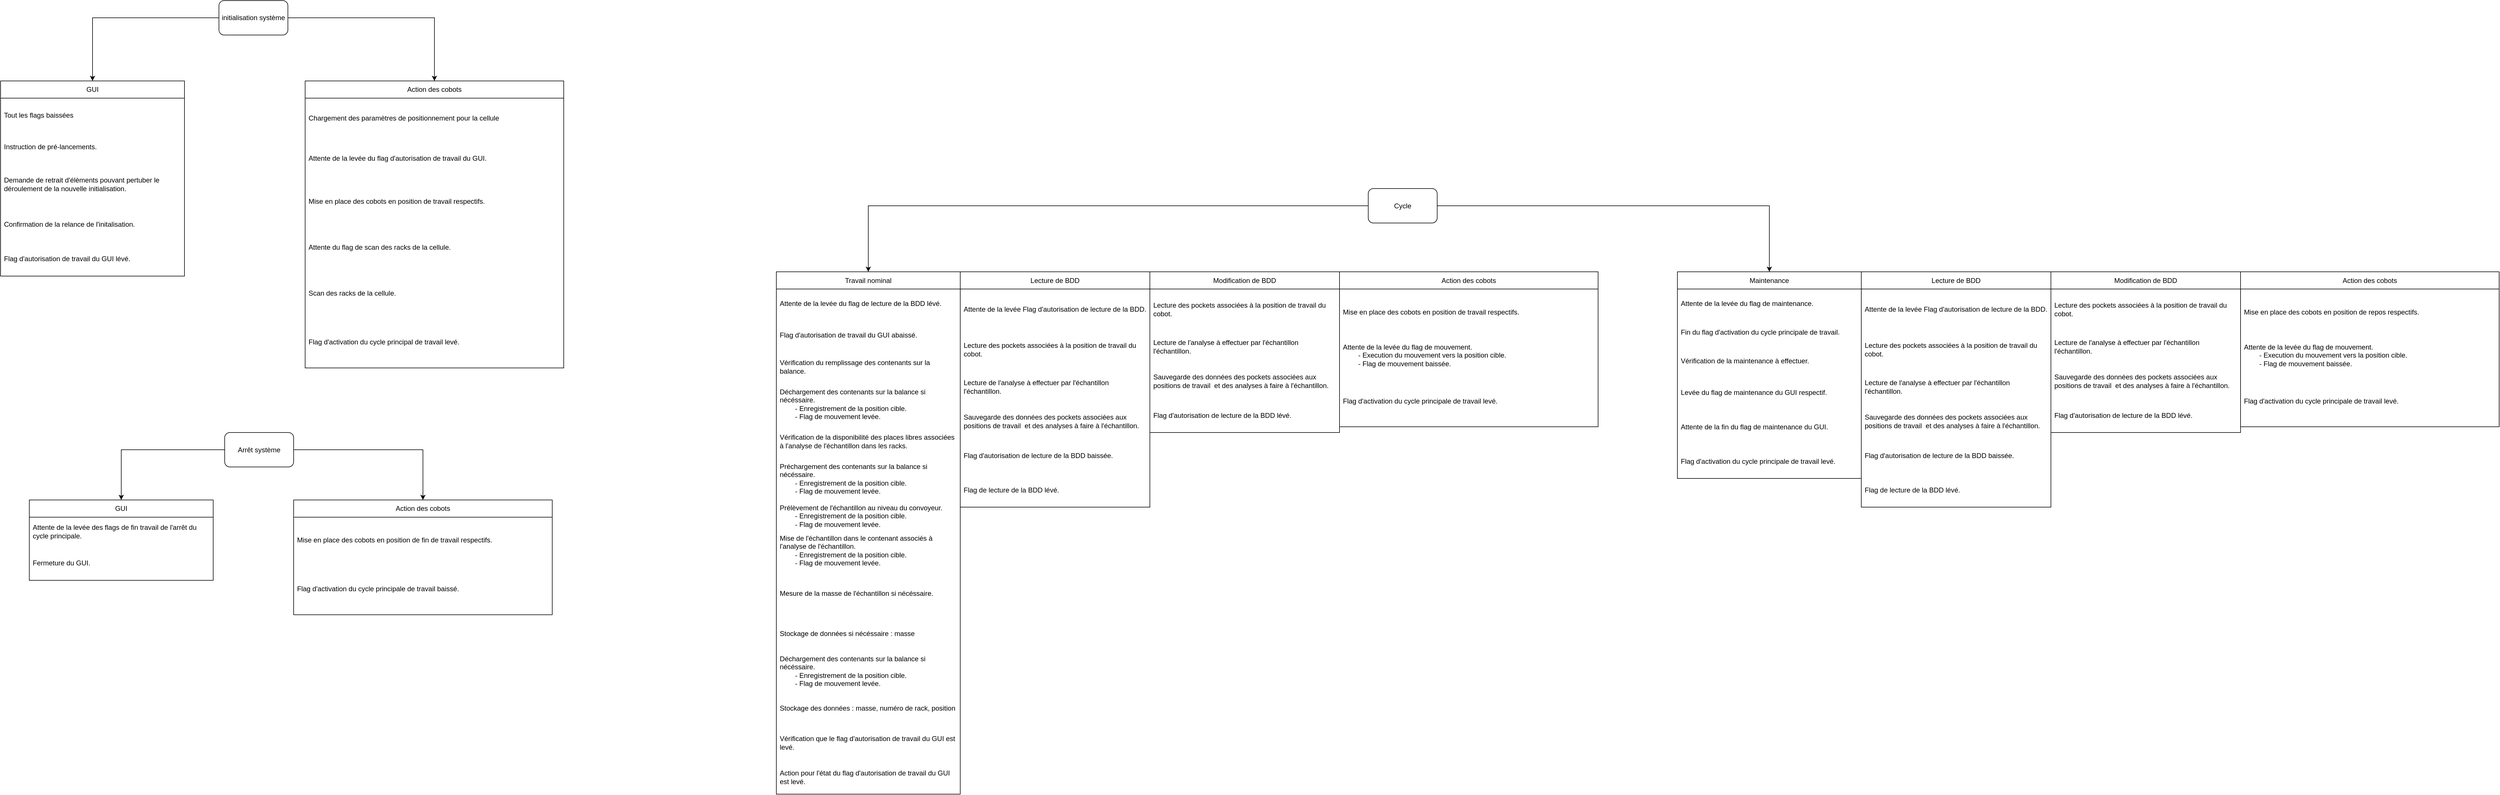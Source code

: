 <mxfile version="28.1.0">
  <diagram name="Page-1" id="pIDFg-wCas1avEJF31Ta">
    <mxGraphModel dx="807" dy="681" grid="1" gridSize="10" guides="1" tooltips="1" connect="1" arrows="1" fold="1" page="1" pageScale="1" pageWidth="827" pageHeight="1169" math="0" shadow="0">
      <root>
        <mxCell id="0" />
        <mxCell id="1" parent="0" />
        <mxCell id="YGhvROXw0RdNcZlkZx5N-15" value="&lt;span style=&quot;text-align: left;&quot;&gt;GUI&lt;/span&gt;" style="swimlane;fontStyle=0;childLayout=stackLayout;horizontal=1;startSize=30;horizontalStack=0;resizeParent=1;resizeParentMax=0;resizeLast=0;collapsible=1;marginBottom=0;whiteSpace=wrap;html=1;" parent="1" vertex="1">
          <mxGeometry x="390" y="160" width="320" height="340" as="geometry" />
        </mxCell>
        <mxCell id="YGhvROXw0RdNcZlkZx5N-26" value="Tout les flags baissées" style="text;strokeColor=none;fillColor=none;align=left;verticalAlign=middle;spacingLeft=4;spacingRight=4;overflow=hidden;points=[[0,0.5],[1,0.5]];portConstraint=eastwest;rotatable=0;whiteSpace=wrap;html=1;" parent="YGhvROXw0RdNcZlkZx5N-15" vertex="1">
          <mxGeometry y="30" width="320" height="60" as="geometry" />
        </mxCell>
        <mxCell id="YGhvROXw0RdNcZlkZx5N-60" value="Instruction de pré-lancements." style="text;strokeColor=none;fillColor=none;align=left;verticalAlign=middle;spacingLeft=4;spacingRight=4;overflow=hidden;points=[[0,0.5],[1,0.5]];portConstraint=eastwest;rotatable=0;whiteSpace=wrap;html=1;" parent="YGhvROXw0RdNcZlkZx5N-15" vertex="1">
          <mxGeometry y="90" width="320" height="50" as="geometry" />
        </mxCell>
        <mxCell id="YGhvROXw0RdNcZlkZx5N-17" value="Demande de retrait d&#39;élèments pouvant pertuber le déroulement de la nouvelle initialisation." style="text;strokeColor=none;fillColor=none;align=left;verticalAlign=middle;spacingLeft=4;spacingRight=4;overflow=hidden;points=[[0,0.5],[1,0.5]];portConstraint=eastwest;rotatable=0;whiteSpace=wrap;html=1;" parent="YGhvROXw0RdNcZlkZx5N-15" vertex="1">
          <mxGeometry y="140" width="320" height="80" as="geometry" />
        </mxCell>
        <mxCell id="YGhvROXw0RdNcZlkZx5N-18" value="Confirmation de la relance de l&#39;initalisation." style="text;strokeColor=none;fillColor=none;align=left;verticalAlign=middle;spacingLeft=4;spacingRight=4;overflow=hidden;points=[[0,0.5],[1,0.5]];portConstraint=eastwest;rotatable=0;whiteSpace=wrap;html=1;" parent="YGhvROXw0RdNcZlkZx5N-15" vertex="1">
          <mxGeometry y="220" width="320" height="60" as="geometry" />
        </mxCell>
        <mxCell id="YGhvROXw0RdNcZlkZx5N-37" value="Flag d&#39;autorisation de travail du GUI lévé." style="text;strokeColor=none;fillColor=none;align=left;verticalAlign=middle;spacingLeft=4;spacingRight=4;overflow=hidden;points=[[0,0.5],[1,0.5]];portConstraint=eastwest;rotatable=0;whiteSpace=wrap;html=1;" parent="YGhvROXw0RdNcZlkZx5N-15" vertex="1">
          <mxGeometry y="280" width="320" height="60" as="geometry" />
        </mxCell>
        <mxCell id="YGhvROXw0RdNcZlkZx5N-39" style="edgeStyle=orthogonalEdgeStyle;rounded=0;orthogonalLoop=1;jettySize=auto;html=1;exitX=0;exitY=0.5;exitDx=0;exitDy=0;entryX=0.5;entryY=0;entryDx=0;entryDy=0;" parent="1" source="YGhvROXw0RdNcZlkZx5N-19" target="YGhvROXw0RdNcZlkZx5N-15" edge="1">
          <mxGeometry relative="1" as="geometry" />
        </mxCell>
        <mxCell id="YGhvROXw0RdNcZlkZx5N-41" style="edgeStyle=orthogonalEdgeStyle;rounded=0;orthogonalLoop=1;jettySize=auto;html=1;exitX=1;exitY=0.5;exitDx=0;exitDy=0;entryX=0.5;entryY=0;entryDx=0;entryDy=0;" parent="1" source="YGhvROXw0RdNcZlkZx5N-19" target="YGhvROXw0RdNcZlkZx5N-25" edge="1">
          <mxGeometry relative="1" as="geometry" />
        </mxCell>
        <mxCell id="YGhvROXw0RdNcZlkZx5N-19" value="initialisation système" style="rounded=1;whiteSpace=wrap;html=1;" parent="1" vertex="1">
          <mxGeometry x="770" y="20" width="120" height="60" as="geometry" />
        </mxCell>
        <mxCell id="YGhvROXw0RdNcZlkZx5N-25" value="&lt;span style=&quot;text-align: left;&quot;&gt;Action des cobots&lt;/span&gt;" style="swimlane;fontStyle=0;childLayout=stackLayout;horizontal=1;startSize=30;horizontalStack=0;resizeParent=1;resizeParentMax=0;resizeLast=0;collapsible=1;marginBottom=0;whiteSpace=wrap;html=1;" parent="1" vertex="1">
          <mxGeometry x="920" y="160" width="450" height="500" as="geometry" />
        </mxCell>
        <mxCell id="mhjQ_BozJ-kOMmR-VXv5-6" value="Chargement des paramètres de positionnement pour la cellule" style="text;strokeColor=none;fillColor=none;align=left;verticalAlign=middle;spacingLeft=4;spacingRight=4;overflow=hidden;points=[[0,0.5],[1,0.5]];portConstraint=eastwest;rotatable=0;whiteSpace=wrap;html=1;" vertex="1" parent="YGhvROXw0RdNcZlkZx5N-25">
          <mxGeometry y="30" width="450" height="70" as="geometry" />
        </mxCell>
        <mxCell id="YGhvROXw0RdNcZlkZx5N-27" value="Attente de la levée du flag d&#39;autorisation de travail du GUI." style="text;strokeColor=none;fillColor=none;align=left;verticalAlign=middle;spacingLeft=4;spacingRight=4;overflow=hidden;points=[[0,0.5],[1,0.5]];portConstraint=eastwest;rotatable=0;whiteSpace=wrap;html=1;" parent="YGhvROXw0RdNcZlkZx5N-25" vertex="1">
          <mxGeometry y="100" width="450" height="70" as="geometry" />
        </mxCell>
        <mxCell id="mhjQ_BozJ-kOMmR-VXv5-4" value="Mise en place des cobots en position de travail respectifs." style="text;strokeColor=none;fillColor=none;align=left;verticalAlign=middle;spacingLeft=4;spacingRight=4;overflow=hidden;points=[[0,0.5],[1,0.5]];portConstraint=eastwest;rotatable=0;whiteSpace=wrap;html=1;" vertex="1" parent="YGhvROXw0RdNcZlkZx5N-25">
          <mxGeometry y="170" width="450" height="80" as="geometry" />
        </mxCell>
        <mxCell id="mhjQ_BozJ-kOMmR-VXv5-12" value="Attente du flag de scan des racks de la cellule." style="text;strokeColor=none;fillColor=none;align=left;verticalAlign=middle;spacingLeft=4;spacingRight=4;overflow=hidden;points=[[0,0.5],[1,0.5]];portConstraint=eastwest;rotatable=0;whiteSpace=wrap;html=1;" vertex="1" parent="YGhvROXw0RdNcZlkZx5N-25">
          <mxGeometry y="250" width="450" height="80" as="geometry" />
        </mxCell>
        <mxCell id="mhjQ_BozJ-kOMmR-VXv5-13" value="Scan des racks de la cellule." style="text;strokeColor=none;fillColor=none;align=left;verticalAlign=middle;spacingLeft=4;spacingRight=4;overflow=hidden;points=[[0,0.5],[1,0.5]];portConstraint=eastwest;rotatable=0;whiteSpace=wrap;html=1;" vertex="1" parent="YGhvROXw0RdNcZlkZx5N-25">
          <mxGeometry y="330" width="450" height="80" as="geometry" />
        </mxCell>
        <mxCell id="YGhvROXw0RdNcZlkZx5N-28" value="Flag d&#39;activation du cycle principal de travail levé." style="text;strokeColor=none;fillColor=none;align=left;verticalAlign=middle;spacingLeft=4;spacingRight=4;overflow=hidden;points=[[0,0.5],[1,0.5]];portConstraint=eastwest;rotatable=0;whiteSpace=wrap;html=1;" parent="YGhvROXw0RdNcZlkZx5N-25" vertex="1">
          <mxGeometry y="410" width="450" height="90" as="geometry" />
        </mxCell>
        <mxCell id="YGhvROXw0RdNcZlkZx5N-42" value="&lt;span style=&quot;text-align: left;&quot;&gt;GUI&lt;/span&gt;" style="swimlane;fontStyle=0;childLayout=stackLayout;horizontal=1;startSize=30;horizontalStack=0;resizeParent=1;resizeParentMax=0;resizeLast=0;collapsible=1;marginBottom=0;whiteSpace=wrap;html=1;" parent="1" vertex="1">
          <mxGeometry x="440" y="890" width="320" height="140" as="geometry" />
        </mxCell>
        <mxCell id="YGhvROXw0RdNcZlkZx5N-43" value="Attente de la levée des flags de fin travail de l&#39;arrêt&amp;nbsp;&lt;span style=&quot;background-color: transparent; color: light-dark(rgb(0, 0, 0), rgb(255, 255, 255));&quot;&gt;du cycle principale.&lt;/span&gt;" style="text;strokeColor=none;fillColor=none;align=left;verticalAlign=middle;spacingLeft=4;spacingRight=4;overflow=hidden;points=[[0,0.5],[1,0.5]];portConstraint=eastwest;rotatable=0;whiteSpace=wrap;html=1;" parent="YGhvROXw0RdNcZlkZx5N-42" vertex="1">
          <mxGeometry y="30" width="320" height="50" as="geometry" />
        </mxCell>
        <mxCell id="YGhvROXw0RdNcZlkZx5N-46" value="Fermeture du GUI." style="text;strokeColor=none;fillColor=none;align=left;verticalAlign=middle;spacingLeft=4;spacingRight=4;overflow=hidden;points=[[0,0.5],[1,0.5]];portConstraint=eastwest;rotatable=0;whiteSpace=wrap;html=1;" parent="YGhvROXw0RdNcZlkZx5N-42" vertex="1">
          <mxGeometry y="80" width="320" height="60" as="geometry" />
        </mxCell>
        <mxCell id="YGhvROXw0RdNcZlkZx5N-47" style="edgeStyle=orthogonalEdgeStyle;rounded=0;orthogonalLoop=1;jettySize=auto;html=1;exitX=0;exitY=0.5;exitDx=0;exitDy=0;entryX=0.5;entryY=0;entryDx=0;entryDy=0;" parent="1" source="YGhvROXw0RdNcZlkZx5N-50" target="YGhvROXw0RdNcZlkZx5N-42" edge="1">
          <mxGeometry relative="1" as="geometry" />
        </mxCell>
        <mxCell id="YGhvROXw0RdNcZlkZx5N-49" style="edgeStyle=orthogonalEdgeStyle;rounded=0;orthogonalLoop=1;jettySize=auto;html=1;exitX=1;exitY=0.5;exitDx=0;exitDy=0;entryX=0.5;entryY=0;entryDx=0;entryDy=0;" parent="1" source="YGhvROXw0RdNcZlkZx5N-50" target="YGhvROXw0RdNcZlkZx5N-56" edge="1">
          <mxGeometry relative="1" as="geometry" />
        </mxCell>
        <mxCell id="YGhvROXw0RdNcZlkZx5N-50" value="Arrêt système" style="rounded=1;whiteSpace=wrap;html=1;" parent="1" vertex="1">
          <mxGeometry x="780" y="772.5" width="120" height="60" as="geometry" />
        </mxCell>
        <mxCell id="YGhvROXw0RdNcZlkZx5N-56" value="&lt;span style=&quot;text-align: left;&quot;&gt;Action des cobots&lt;/span&gt;" style="swimlane;fontStyle=0;childLayout=stackLayout;horizontal=1;startSize=30;horizontalStack=0;resizeParent=1;resizeParentMax=0;resizeLast=0;collapsible=1;marginBottom=0;whiteSpace=wrap;html=1;" parent="1" vertex="1">
          <mxGeometry x="900" y="890" width="450" height="200" as="geometry" />
        </mxCell>
        <mxCell id="YGhvROXw0RdNcZlkZx5N-57" value="Mise en place des cobots en position de fin de travail respectifs." style="text;strokeColor=none;fillColor=none;align=left;verticalAlign=middle;spacingLeft=4;spacingRight=4;overflow=hidden;points=[[0,0.5],[1,0.5]];portConstraint=eastwest;rotatable=0;whiteSpace=wrap;html=1;" parent="YGhvROXw0RdNcZlkZx5N-56" vertex="1">
          <mxGeometry y="30" width="450" height="80" as="geometry" />
        </mxCell>
        <mxCell id="YGhvROXw0RdNcZlkZx5N-59" value="Flag d&#39;activation du cycle principale de travail baissé." style="text;strokeColor=none;fillColor=none;align=left;verticalAlign=middle;spacingLeft=4;spacingRight=4;overflow=hidden;points=[[0,0.5],[1,0.5]];portConstraint=eastwest;rotatable=0;whiteSpace=wrap;html=1;" parent="YGhvROXw0RdNcZlkZx5N-56" vertex="1">
          <mxGeometry y="110" width="450" height="90" as="geometry" />
        </mxCell>
        <mxCell id="YGhvROXw0RdNcZlkZx5N-61" value="&lt;span style=&quot;text-align: left;&quot;&gt;Travail nominal&lt;/span&gt;" style="swimlane;fontStyle=0;childLayout=stackLayout;horizontal=1;startSize=30;horizontalStack=0;resizeParent=1;resizeParentMax=0;resizeLast=0;collapsible=1;marginBottom=0;whiteSpace=wrap;html=1;" parent="1" vertex="1">
          <mxGeometry x="1740" y="492.5" width="320" height="910" as="geometry" />
        </mxCell>
        <mxCell id="YGhvROXw0RdNcZlkZx5N-62" value="Attente de la levée du flag de lecture de la BDD lévé." style="text;strokeColor=none;fillColor=none;align=left;verticalAlign=middle;spacingLeft=4;spacingRight=4;overflow=hidden;points=[[0,0.5],[1,0.5]];portConstraint=eastwest;rotatable=0;whiteSpace=wrap;html=1;" parent="YGhvROXw0RdNcZlkZx5N-61" vertex="1">
          <mxGeometry y="30" width="320" height="50" as="geometry" />
        </mxCell>
        <mxCell id="YGhvROXw0RdNcZlkZx5N-66" value="Flag d&#39;autorisation de travail du GUI abaissé." style="text;strokeColor=none;fillColor=none;align=left;verticalAlign=middle;spacingLeft=4;spacingRight=4;overflow=hidden;points=[[0,0.5],[1,0.5]];portConstraint=eastwest;rotatable=0;whiteSpace=wrap;html=1;" parent="YGhvROXw0RdNcZlkZx5N-61" vertex="1">
          <mxGeometry y="80" width="320" height="60" as="geometry" />
        </mxCell>
        <mxCell id="YGhvROXw0RdNcZlkZx5N-106" value="Vérification du remplissage des contenants sur la balance." style="text;strokeColor=none;fillColor=none;align=left;verticalAlign=middle;spacingLeft=4;spacingRight=4;overflow=hidden;points=[[0,0.5],[1,0.5]];portConstraint=eastwest;rotatable=0;whiteSpace=wrap;html=1;" parent="YGhvROXw0RdNcZlkZx5N-61" vertex="1">
          <mxGeometry y="140" width="320" height="50" as="geometry" />
        </mxCell>
        <mxCell id="YGhvROXw0RdNcZlkZx5N-105" value="Déchargement des contenants sur la balance si nécéssaire.&lt;div&gt;&lt;span style=&quot;white-space: pre;&quot;&gt;&#x9;&lt;/span&gt;- Enregistrement de la position cible.&lt;br&gt;&lt;/div&gt;&lt;div&gt;&lt;span style=&quot;white-space: pre;&quot;&gt;&#x9;&lt;/span&gt;- Flag de mouvement levée.&lt;br&gt;&lt;/div&gt;" style="text;strokeColor=none;fillColor=none;align=left;verticalAlign=middle;spacingLeft=4;spacingRight=4;overflow=hidden;points=[[0,0.5],[1,0.5]];portConstraint=eastwest;rotatable=0;whiteSpace=wrap;html=1;" parent="YGhvROXw0RdNcZlkZx5N-61" vertex="1">
          <mxGeometry y="190" width="320" height="80" as="geometry" />
        </mxCell>
        <mxCell id="YGhvROXw0RdNcZlkZx5N-104" value="Vérification de la disponibilité des places libres associées à l&#39;analyse de l&#39;échantillon dans les racks." style="text;strokeColor=none;fillColor=none;align=left;verticalAlign=middle;spacingLeft=4;spacingRight=4;overflow=hidden;points=[[0,0.5],[1,0.5]];portConstraint=eastwest;rotatable=0;whiteSpace=wrap;html=1;" parent="YGhvROXw0RdNcZlkZx5N-61" vertex="1">
          <mxGeometry y="270" width="320" height="50" as="geometry" />
        </mxCell>
        <mxCell id="YGhvROXw0RdNcZlkZx5N-63" value="Préchargement des contenants sur la balance si nécéssaire.&lt;div&gt;&lt;div&gt;&lt;span style=&quot;white-space: pre;&quot;&gt;&#x9;&lt;/span&gt;- Enregistrement de la position cible.&lt;br&gt;&lt;/div&gt;&lt;div&gt;&lt;span style=&quot;white-space: pre;&quot;&gt;&#x9;&lt;/span&gt;- Flag de mouvement levée.&lt;/div&gt;&lt;/div&gt;" style="text;strokeColor=none;fillColor=none;align=left;verticalAlign=middle;spacingLeft=4;spacingRight=4;overflow=hidden;points=[[0,0.5],[1,0.5]];portConstraint=eastwest;rotatable=0;whiteSpace=wrap;html=1;" parent="YGhvROXw0RdNcZlkZx5N-61" vertex="1">
          <mxGeometry y="320" width="320" height="80" as="geometry" />
        </mxCell>
        <mxCell id="vByivsYa5ko6VBTnIm9n-1" value="Prélèvement de l&#39;échantillon au niveau du convoyeur.&lt;div&gt;&lt;div&gt;&lt;span style=&quot;white-space: pre;&quot;&gt;&#x9;&lt;/span&gt;- Enregistrement de la position cible.&lt;br&gt;&lt;/div&gt;&lt;div&gt;&lt;span style=&quot;white-space: pre;&quot;&gt;&#x9;&lt;/span&gt;- Flag de mouvement levée.&lt;/div&gt;&lt;/div&gt;" style="text;strokeColor=none;fillColor=none;align=left;verticalAlign=middle;spacingLeft=4;spacingRight=4;overflow=hidden;points=[[0,0.5],[1,0.5]];portConstraint=eastwest;rotatable=0;whiteSpace=wrap;html=1;" parent="YGhvROXw0RdNcZlkZx5N-61" vertex="1">
          <mxGeometry y="400" width="320" height="50" as="geometry" />
        </mxCell>
        <mxCell id="vByivsYa5ko6VBTnIm9n-2" value="Mise de l&#39;échantillon dans le contenant associés à l&#39;analyse de l&#39;échantillon.&lt;div&gt;&lt;div&gt;&lt;span style=&quot;white-space: pre;&quot;&gt;&#x9;&lt;/span&gt;- Enregistrement de la position cible.&lt;br&gt;&lt;/div&gt;&lt;div&gt;&lt;span style=&quot;white-space: pre;&quot;&gt;&#x9;&lt;/span&gt;- Flag de mouvement levée.&lt;/div&gt;&lt;/div&gt;" style="text;strokeColor=none;fillColor=none;align=left;verticalAlign=middle;spacingLeft=4;spacingRight=4;overflow=hidden;points=[[0,0.5],[1,0.5]];portConstraint=eastwest;rotatable=0;whiteSpace=wrap;html=1;" parent="YGhvROXw0RdNcZlkZx5N-61" vertex="1">
          <mxGeometry y="450" width="320" height="70" as="geometry" />
        </mxCell>
        <mxCell id="YGhvROXw0RdNcZlkZx5N-64" value="Mesure de la masse de l&#39;échantillon si nécéssaire." style="text;strokeColor=none;fillColor=none;align=left;verticalAlign=middle;spacingLeft=4;spacingRight=4;overflow=hidden;points=[[0,0.5],[1,0.5]];portConstraint=eastwest;rotatable=0;whiteSpace=wrap;html=1;" parent="YGhvROXw0RdNcZlkZx5N-61" vertex="1">
          <mxGeometry y="520" width="320" height="80" as="geometry" />
        </mxCell>
        <mxCell id="vByivsYa5ko6VBTnIm9n-3" value="Stockage de données si nécéssaire : masse" style="text;strokeColor=none;fillColor=none;align=left;verticalAlign=middle;spacingLeft=4;spacingRight=4;overflow=hidden;points=[[0,0.5],[1,0.5]];portConstraint=eastwest;rotatable=0;whiteSpace=wrap;html=1;" parent="YGhvROXw0RdNcZlkZx5N-61" vertex="1">
          <mxGeometry y="600" width="320" height="60" as="geometry" />
        </mxCell>
        <mxCell id="vByivsYa5ko6VBTnIm9n-4" value="Déchargement des contenants sur la balance si nécéssaire.&lt;div&gt;&lt;div&gt;&lt;span style=&quot;white-space: pre;&quot;&gt;&#x9;&lt;/span&gt;- Enregistrement de la position cible.&lt;br&gt;&lt;/div&gt;&lt;div&gt;&lt;span style=&quot;white-space: pre;&quot;&gt;&#x9;&lt;/span&gt;- Flag de mouvement levée.&lt;/div&gt;&lt;/div&gt;" style="text;strokeColor=none;fillColor=none;align=left;verticalAlign=middle;spacingLeft=4;spacingRight=4;overflow=hidden;points=[[0,0.5],[1,0.5]];portConstraint=eastwest;rotatable=0;whiteSpace=wrap;html=1;" parent="YGhvROXw0RdNcZlkZx5N-61" vertex="1">
          <mxGeometry y="660" width="320" height="70" as="geometry" />
        </mxCell>
        <mxCell id="YGhvROXw0RdNcZlkZx5N-65" value="Stockage des données : masse, numéro de rack, position" style="text;strokeColor=none;fillColor=none;align=left;verticalAlign=middle;spacingLeft=4;spacingRight=4;overflow=hidden;points=[[0,0.5],[1,0.5]];portConstraint=eastwest;rotatable=0;whiteSpace=wrap;html=1;" parent="YGhvROXw0RdNcZlkZx5N-61" vertex="1">
          <mxGeometry y="730" width="320" height="60" as="geometry" />
        </mxCell>
        <mxCell id="mhjQ_BozJ-kOMmR-VXv5-2" value="Vérification que le flag d&#39;autorisation de travail du GUI est levé." style="text;strokeColor=none;fillColor=none;align=left;verticalAlign=middle;spacingLeft=4;spacingRight=4;overflow=hidden;points=[[0,0.5],[1,0.5]];portConstraint=eastwest;rotatable=0;whiteSpace=wrap;html=1;" vertex="1" parent="YGhvROXw0RdNcZlkZx5N-61">
          <mxGeometry y="790" width="320" height="60" as="geometry" />
        </mxCell>
        <mxCell id="mhjQ_BozJ-kOMmR-VXv5-3" value="Action pour l&#39;état du flag d&#39;autorisation de travail du GUI est levé." style="text;strokeColor=none;fillColor=none;align=left;verticalAlign=middle;spacingLeft=4;spacingRight=4;overflow=hidden;points=[[0,0.5],[1,0.5]];portConstraint=eastwest;rotatable=0;whiteSpace=wrap;html=1;" vertex="1" parent="YGhvROXw0RdNcZlkZx5N-61">
          <mxGeometry y="850" width="320" height="60" as="geometry" />
        </mxCell>
        <mxCell id="YGhvROXw0RdNcZlkZx5N-67" style="edgeStyle=orthogonalEdgeStyle;rounded=0;orthogonalLoop=1;jettySize=auto;html=1;exitX=0;exitY=0.5;exitDx=0;exitDy=0;entryX=0.5;entryY=0;entryDx=0;entryDy=0;" parent="1" source="YGhvROXw0RdNcZlkZx5N-70" target="YGhvROXw0RdNcZlkZx5N-61" edge="1">
          <mxGeometry relative="1" as="geometry" />
        </mxCell>
        <mxCell id="YGhvROXw0RdNcZlkZx5N-97" style="edgeStyle=orthogonalEdgeStyle;rounded=0;orthogonalLoop=1;jettySize=auto;html=1;exitX=1;exitY=0.5;exitDx=0;exitDy=0;entryX=0.5;entryY=0;entryDx=0;entryDy=0;" parent="1" source="YGhvROXw0RdNcZlkZx5N-70" target="YGhvROXw0RdNcZlkZx5N-88" edge="1">
          <mxGeometry relative="1" as="geometry" />
        </mxCell>
        <mxCell id="YGhvROXw0RdNcZlkZx5N-70" value="Cycle" style="rounded=1;whiteSpace=wrap;html=1;" parent="1" vertex="1">
          <mxGeometry x="2770" y="347.5" width="120" height="60" as="geometry" />
        </mxCell>
        <mxCell id="YGhvROXw0RdNcZlkZx5N-71" value="&lt;span style=&quot;text-align: left;&quot;&gt;Modification de BDD&lt;/span&gt;" style="swimlane;fontStyle=0;childLayout=stackLayout;horizontal=1;startSize=30;horizontalStack=0;resizeParent=1;resizeParentMax=0;resizeLast=0;collapsible=1;marginBottom=0;whiteSpace=wrap;html=1;" parent="1" vertex="1">
          <mxGeometry x="2390" y="492.5" width="330" height="280" as="geometry" />
        </mxCell>
        <mxCell id="YGhvROXw0RdNcZlkZx5N-72" value="Lecture des pockets associées à la position de travail du cobot." style="text;strokeColor=none;fillColor=none;align=left;verticalAlign=middle;spacingLeft=4;spacingRight=4;overflow=hidden;points=[[0,0.5],[1,0.5]];portConstraint=eastwest;rotatable=0;whiteSpace=wrap;html=1;" parent="YGhvROXw0RdNcZlkZx5N-71" vertex="1">
          <mxGeometry y="30" width="330" height="70" as="geometry" />
        </mxCell>
        <mxCell id="YGhvROXw0RdNcZlkZx5N-73" value="Lecture de l&#39;analyse à effectuer par l&#39;échantillon l&#39;échantillon.&amp;nbsp;" style="text;strokeColor=none;fillColor=none;align=left;verticalAlign=middle;spacingLeft=4;spacingRight=4;overflow=hidden;points=[[0,0.5],[1,0.5]];portConstraint=eastwest;rotatable=0;whiteSpace=wrap;html=1;" parent="YGhvROXw0RdNcZlkZx5N-71" vertex="1">
          <mxGeometry y="100" width="330" height="60" as="geometry" />
        </mxCell>
        <mxCell id="YGhvROXw0RdNcZlkZx5N-74" value="Sauvegarde des données des pockets associées aux positions de travail&amp;nbsp; et des analyses à faire à l&#39;échantillon." style="text;strokeColor=none;fillColor=none;align=left;verticalAlign=middle;spacingLeft=4;spacingRight=4;overflow=hidden;points=[[0,0.5],[1,0.5]];portConstraint=eastwest;rotatable=0;whiteSpace=wrap;html=1;" parent="YGhvROXw0RdNcZlkZx5N-71" vertex="1">
          <mxGeometry y="160" width="330" height="60" as="geometry" />
        </mxCell>
        <mxCell id="YGhvROXw0RdNcZlkZx5N-75" value="Flag d&#39;autorisation de lecture de la BDD lévé." style="text;strokeColor=none;fillColor=none;align=left;verticalAlign=middle;spacingLeft=4;spacingRight=4;overflow=hidden;points=[[0,0.5],[1,0.5]];portConstraint=eastwest;rotatable=0;whiteSpace=wrap;html=1;" parent="YGhvROXw0RdNcZlkZx5N-71" vertex="1">
          <mxGeometry y="220" width="330" height="60" as="geometry" />
        </mxCell>
        <mxCell id="YGhvROXw0RdNcZlkZx5N-76" value="&lt;span style=&quot;text-align: left;&quot;&gt;Action des cobots&lt;/span&gt;" style="swimlane;fontStyle=0;childLayout=stackLayout;horizontal=1;startSize=30;horizontalStack=0;resizeParent=1;resizeParentMax=0;resizeLast=0;collapsible=1;marginBottom=0;whiteSpace=wrap;html=1;" parent="1" vertex="1">
          <mxGeometry x="2720" y="492.5" width="450" height="270" as="geometry" />
        </mxCell>
        <mxCell id="YGhvROXw0RdNcZlkZx5N-77" value="Mise en place des cobots en position de travail respectifs." style="text;strokeColor=none;fillColor=none;align=left;verticalAlign=middle;spacingLeft=4;spacingRight=4;overflow=hidden;points=[[0,0.5],[1,0.5]];portConstraint=eastwest;rotatable=0;whiteSpace=wrap;html=1;" parent="YGhvROXw0RdNcZlkZx5N-76" vertex="1">
          <mxGeometry y="30" width="450" height="80" as="geometry" />
        </mxCell>
        <mxCell id="YGhvROXw0RdNcZlkZx5N-78" value="Attente de la levée du flag de mouvement.&lt;div&gt;&lt;div&gt;&lt;span style=&quot;white-space: pre;&quot;&gt;&#x9;&lt;/span&gt;- Execution du mouvement vers la position cible.&lt;br&gt;&lt;/div&gt;&lt;div&gt;&lt;span style=&quot;white-space: pre;&quot;&gt;&#x9;&lt;/span&gt;- Flag de mouvement baissée.&lt;/div&gt;&lt;/div&gt;" style="text;strokeColor=none;fillColor=none;align=left;verticalAlign=middle;spacingLeft=4;spacingRight=4;overflow=hidden;points=[[0,0.5],[1,0.5]];portConstraint=eastwest;rotatable=0;whiteSpace=wrap;html=1;" parent="YGhvROXw0RdNcZlkZx5N-76" vertex="1">
          <mxGeometry y="110" width="450" height="70" as="geometry" />
        </mxCell>
        <mxCell id="YGhvROXw0RdNcZlkZx5N-79" value="Flag d&#39;activation du cycle principale de travail levé." style="text;strokeColor=none;fillColor=none;align=left;verticalAlign=middle;spacingLeft=4;spacingRight=4;overflow=hidden;points=[[0,0.5],[1,0.5]];portConstraint=eastwest;rotatable=0;whiteSpace=wrap;html=1;" parent="YGhvROXw0RdNcZlkZx5N-76" vertex="1">
          <mxGeometry y="180" width="450" height="90" as="geometry" />
        </mxCell>
        <mxCell id="YGhvROXw0RdNcZlkZx5N-88" value="&lt;span style=&quot;text-align: left;&quot;&gt;Maintenance&lt;/span&gt;" style="swimlane;fontStyle=0;childLayout=stackLayout;horizontal=1;startSize=30;horizontalStack=0;resizeParent=1;resizeParentMax=0;resizeLast=0;collapsible=1;marginBottom=0;whiteSpace=wrap;html=1;" parent="1" vertex="1">
          <mxGeometry x="3308" y="492.5" width="320" height="360" as="geometry" />
        </mxCell>
        <mxCell id="YGhvROXw0RdNcZlkZx5N-89" value="Attente de la levée du flag de maintenance." style="text;strokeColor=none;fillColor=none;align=left;verticalAlign=middle;spacingLeft=4;spacingRight=4;overflow=hidden;points=[[0,0.5],[1,0.5]];portConstraint=eastwest;rotatable=0;whiteSpace=wrap;html=1;" parent="YGhvROXw0RdNcZlkZx5N-88" vertex="1">
          <mxGeometry y="30" width="320" height="50" as="geometry" />
        </mxCell>
        <mxCell id="YGhvROXw0RdNcZlkZx5N-95" value="Fin du flag d&#39;activation du cycle principale de travail." style="text;strokeColor=none;fillColor=none;align=left;verticalAlign=middle;spacingLeft=4;spacingRight=4;overflow=hidden;points=[[0,0.5],[1,0.5]];portConstraint=eastwest;rotatable=0;whiteSpace=wrap;html=1;" parent="YGhvROXw0RdNcZlkZx5N-88" vertex="1">
          <mxGeometry y="80" width="320" height="50" as="geometry" />
        </mxCell>
        <mxCell id="YGhvROXw0RdNcZlkZx5N-90" value="Vérification de la maintenance à effectuer." style="text;strokeColor=none;fillColor=none;align=left;verticalAlign=middle;spacingLeft=4;spacingRight=4;overflow=hidden;points=[[0,0.5],[1,0.5]];portConstraint=eastwest;rotatable=0;whiteSpace=wrap;html=1;" parent="YGhvROXw0RdNcZlkZx5N-88" vertex="1">
          <mxGeometry y="130" width="320" height="50" as="geometry" />
        </mxCell>
        <mxCell id="YGhvROXw0RdNcZlkZx5N-92" value="Levée du flag de maintenance du GUI respectif." style="text;strokeColor=none;fillColor=none;align=left;verticalAlign=middle;spacingLeft=4;spacingRight=4;overflow=hidden;points=[[0,0.5],[1,0.5]];portConstraint=eastwest;rotatable=0;whiteSpace=wrap;html=1;" parent="YGhvROXw0RdNcZlkZx5N-88" vertex="1">
          <mxGeometry y="180" width="320" height="60" as="geometry" />
        </mxCell>
        <mxCell id="YGhvROXw0RdNcZlkZx5N-93" value="Attente de la fin du flag de maintenance du GUI." style="text;strokeColor=none;fillColor=none;align=left;verticalAlign=middle;spacingLeft=4;spacingRight=4;overflow=hidden;points=[[0,0.5],[1,0.5]];portConstraint=eastwest;rotatable=0;whiteSpace=wrap;html=1;" parent="YGhvROXw0RdNcZlkZx5N-88" vertex="1">
          <mxGeometry y="240" width="320" height="60" as="geometry" />
        </mxCell>
        <mxCell id="YGhvROXw0RdNcZlkZx5N-94" value="Flag d&#39;activation du cycle principale de travail levé." style="text;strokeColor=none;fillColor=none;align=left;verticalAlign=middle;spacingLeft=4;spacingRight=4;overflow=hidden;points=[[0,0.5],[1,0.5]];portConstraint=eastwest;rotatable=0;whiteSpace=wrap;html=1;" parent="YGhvROXw0RdNcZlkZx5N-88" vertex="1">
          <mxGeometry y="300" width="320" height="60" as="geometry" />
        </mxCell>
        <mxCell id="YGhvROXw0RdNcZlkZx5N-98" value="&lt;span style=&quot;text-align: left;&quot;&gt;Lecture de BDD&lt;/span&gt;" style="swimlane;fontStyle=0;childLayout=stackLayout;horizontal=1;startSize=30;horizontalStack=0;resizeParent=1;resizeParentMax=0;resizeLast=0;collapsible=1;marginBottom=0;whiteSpace=wrap;html=1;" parent="1" vertex="1">
          <mxGeometry x="2060" y="492.5" width="330" height="410" as="geometry" />
        </mxCell>
        <mxCell id="YGhvROXw0RdNcZlkZx5N-99" value="Attente de la levée Flag d&#39;autorisation de lecture de la BDD." style="text;strokeColor=none;fillColor=none;align=left;verticalAlign=middle;spacingLeft=4;spacingRight=4;overflow=hidden;points=[[0,0.5],[1,0.5]];portConstraint=eastwest;rotatable=0;whiteSpace=wrap;html=1;" parent="YGhvROXw0RdNcZlkZx5N-98" vertex="1">
          <mxGeometry y="30" width="330" height="70" as="geometry" />
        </mxCell>
        <mxCell id="YGhvROXw0RdNcZlkZx5N-107" value="Lecture des pockets associées à la position de travail du cobot." style="text;strokeColor=none;fillColor=none;align=left;verticalAlign=middle;spacingLeft=4;spacingRight=4;overflow=hidden;points=[[0,0.5],[1,0.5]];portConstraint=eastwest;rotatable=0;whiteSpace=wrap;html=1;" parent="YGhvROXw0RdNcZlkZx5N-98" vertex="1">
          <mxGeometry y="100" width="330" height="70" as="geometry" />
        </mxCell>
        <mxCell id="YGhvROXw0RdNcZlkZx5N-100" value="Lecture de l&#39;analyse à effectuer par l&#39;échantillon l&#39;échantillon.&amp;nbsp;" style="text;strokeColor=none;fillColor=none;align=left;verticalAlign=middle;spacingLeft=4;spacingRight=4;overflow=hidden;points=[[0,0.5],[1,0.5]];portConstraint=eastwest;rotatable=0;whiteSpace=wrap;html=1;" parent="YGhvROXw0RdNcZlkZx5N-98" vertex="1">
          <mxGeometry y="170" width="330" height="60" as="geometry" />
        </mxCell>
        <mxCell id="YGhvROXw0RdNcZlkZx5N-101" value="Sauvegarde des données des pockets associées aux positions de travail&amp;nbsp; et des analyses à faire à l&#39;échantillon." style="text;strokeColor=none;fillColor=none;align=left;verticalAlign=middle;spacingLeft=4;spacingRight=4;overflow=hidden;points=[[0,0.5],[1,0.5]];portConstraint=eastwest;rotatable=0;whiteSpace=wrap;html=1;" parent="YGhvROXw0RdNcZlkZx5N-98" vertex="1">
          <mxGeometry y="230" width="330" height="60" as="geometry" />
        </mxCell>
        <mxCell id="YGhvROXw0RdNcZlkZx5N-102" value="Flag d&#39;autorisation de lecture de la BDD baissée." style="text;strokeColor=none;fillColor=none;align=left;verticalAlign=middle;spacingLeft=4;spacingRight=4;overflow=hidden;points=[[0,0.5],[1,0.5]];portConstraint=eastwest;rotatable=0;whiteSpace=wrap;html=1;" parent="YGhvROXw0RdNcZlkZx5N-98" vertex="1">
          <mxGeometry y="290" width="330" height="60" as="geometry" />
        </mxCell>
        <mxCell id="YGhvROXw0RdNcZlkZx5N-108" value="Flag de lecture de la BDD lévé." style="text;strokeColor=none;fillColor=none;align=left;verticalAlign=middle;spacingLeft=4;spacingRight=4;overflow=hidden;points=[[0,0.5],[1,0.5]];portConstraint=eastwest;rotatable=0;whiteSpace=wrap;html=1;" parent="YGhvROXw0RdNcZlkZx5N-98" vertex="1">
          <mxGeometry y="350" width="330" height="60" as="geometry" />
        </mxCell>
        <mxCell id="mhjQ_BozJ-kOMmR-VXv5-14" value="&lt;span style=&quot;text-align: left;&quot;&gt;Lecture de BDD&lt;/span&gt;" style="swimlane;fontStyle=0;childLayout=stackLayout;horizontal=1;startSize=30;horizontalStack=0;resizeParent=1;resizeParentMax=0;resizeLast=0;collapsible=1;marginBottom=0;whiteSpace=wrap;html=1;" vertex="1" parent="1">
          <mxGeometry x="3628" y="492.5" width="330" height="410" as="geometry" />
        </mxCell>
        <mxCell id="mhjQ_BozJ-kOMmR-VXv5-15" value="Attente de la levée Flag d&#39;autorisation de lecture de la BDD." style="text;strokeColor=none;fillColor=none;align=left;verticalAlign=middle;spacingLeft=4;spacingRight=4;overflow=hidden;points=[[0,0.5],[1,0.5]];portConstraint=eastwest;rotatable=0;whiteSpace=wrap;html=1;" vertex="1" parent="mhjQ_BozJ-kOMmR-VXv5-14">
          <mxGeometry y="30" width="330" height="70" as="geometry" />
        </mxCell>
        <mxCell id="mhjQ_BozJ-kOMmR-VXv5-16" value="Lecture des pockets associées à la position de travail du cobot." style="text;strokeColor=none;fillColor=none;align=left;verticalAlign=middle;spacingLeft=4;spacingRight=4;overflow=hidden;points=[[0,0.5],[1,0.5]];portConstraint=eastwest;rotatable=0;whiteSpace=wrap;html=1;" vertex="1" parent="mhjQ_BozJ-kOMmR-VXv5-14">
          <mxGeometry y="100" width="330" height="70" as="geometry" />
        </mxCell>
        <mxCell id="mhjQ_BozJ-kOMmR-VXv5-17" value="Lecture de l&#39;analyse à effectuer par l&#39;échantillon l&#39;échantillon.&amp;nbsp;" style="text;strokeColor=none;fillColor=none;align=left;verticalAlign=middle;spacingLeft=4;spacingRight=4;overflow=hidden;points=[[0,0.5],[1,0.5]];portConstraint=eastwest;rotatable=0;whiteSpace=wrap;html=1;" vertex="1" parent="mhjQ_BozJ-kOMmR-VXv5-14">
          <mxGeometry y="170" width="330" height="60" as="geometry" />
        </mxCell>
        <mxCell id="mhjQ_BozJ-kOMmR-VXv5-18" value="Sauvegarde des données des pockets associées aux positions de travail&amp;nbsp; et des analyses à faire à l&#39;échantillon." style="text;strokeColor=none;fillColor=none;align=left;verticalAlign=middle;spacingLeft=4;spacingRight=4;overflow=hidden;points=[[0,0.5],[1,0.5]];portConstraint=eastwest;rotatable=0;whiteSpace=wrap;html=1;" vertex="1" parent="mhjQ_BozJ-kOMmR-VXv5-14">
          <mxGeometry y="230" width="330" height="60" as="geometry" />
        </mxCell>
        <mxCell id="mhjQ_BozJ-kOMmR-VXv5-19" value="Flag d&#39;autorisation de lecture de la BDD baissée." style="text;strokeColor=none;fillColor=none;align=left;verticalAlign=middle;spacingLeft=4;spacingRight=4;overflow=hidden;points=[[0,0.5],[1,0.5]];portConstraint=eastwest;rotatable=0;whiteSpace=wrap;html=1;" vertex="1" parent="mhjQ_BozJ-kOMmR-VXv5-14">
          <mxGeometry y="290" width="330" height="60" as="geometry" />
        </mxCell>
        <mxCell id="mhjQ_BozJ-kOMmR-VXv5-20" value="Flag de lecture de la BDD lévé." style="text;strokeColor=none;fillColor=none;align=left;verticalAlign=middle;spacingLeft=4;spacingRight=4;overflow=hidden;points=[[0,0.5],[1,0.5]];portConstraint=eastwest;rotatable=0;whiteSpace=wrap;html=1;" vertex="1" parent="mhjQ_BozJ-kOMmR-VXv5-14">
          <mxGeometry y="350" width="330" height="60" as="geometry" />
        </mxCell>
        <mxCell id="mhjQ_BozJ-kOMmR-VXv5-21" value="&lt;span style=&quot;text-align: left;&quot;&gt;Modification de BDD&lt;/span&gt;" style="swimlane;fontStyle=0;childLayout=stackLayout;horizontal=1;startSize=30;horizontalStack=0;resizeParent=1;resizeParentMax=0;resizeLast=0;collapsible=1;marginBottom=0;whiteSpace=wrap;html=1;" vertex="1" parent="1">
          <mxGeometry x="3958" y="492.5" width="330" height="280" as="geometry" />
        </mxCell>
        <mxCell id="mhjQ_BozJ-kOMmR-VXv5-22" value="Lecture des pockets associées à la position de travail du cobot." style="text;strokeColor=none;fillColor=none;align=left;verticalAlign=middle;spacingLeft=4;spacingRight=4;overflow=hidden;points=[[0,0.5],[1,0.5]];portConstraint=eastwest;rotatable=0;whiteSpace=wrap;html=1;" vertex="1" parent="mhjQ_BozJ-kOMmR-VXv5-21">
          <mxGeometry y="30" width="330" height="70" as="geometry" />
        </mxCell>
        <mxCell id="mhjQ_BozJ-kOMmR-VXv5-23" value="Lecture de l&#39;analyse à effectuer par l&#39;échantillon l&#39;échantillon.&amp;nbsp;" style="text;strokeColor=none;fillColor=none;align=left;verticalAlign=middle;spacingLeft=4;spacingRight=4;overflow=hidden;points=[[0,0.5],[1,0.5]];portConstraint=eastwest;rotatable=0;whiteSpace=wrap;html=1;" vertex="1" parent="mhjQ_BozJ-kOMmR-VXv5-21">
          <mxGeometry y="100" width="330" height="60" as="geometry" />
        </mxCell>
        <mxCell id="mhjQ_BozJ-kOMmR-VXv5-24" value="Sauvegarde des données des pockets associées aux positions de travail&amp;nbsp; et des analyses à faire à l&#39;échantillon." style="text;strokeColor=none;fillColor=none;align=left;verticalAlign=middle;spacingLeft=4;spacingRight=4;overflow=hidden;points=[[0,0.5],[1,0.5]];portConstraint=eastwest;rotatable=0;whiteSpace=wrap;html=1;" vertex="1" parent="mhjQ_BozJ-kOMmR-VXv5-21">
          <mxGeometry y="160" width="330" height="60" as="geometry" />
        </mxCell>
        <mxCell id="mhjQ_BozJ-kOMmR-VXv5-25" value="Flag d&#39;autorisation de lecture de la BDD lévé." style="text;strokeColor=none;fillColor=none;align=left;verticalAlign=middle;spacingLeft=4;spacingRight=4;overflow=hidden;points=[[0,0.5],[1,0.5]];portConstraint=eastwest;rotatable=0;whiteSpace=wrap;html=1;" vertex="1" parent="mhjQ_BozJ-kOMmR-VXv5-21">
          <mxGeometry y="220" width="330" height="60" as="geometry" />
        </mxCell>
        <mxCell id="mhjQ_BozJ-kOMmR-VXv5-26" value="&lt;span style=&quot;text-align: left;&quot;&gt;Action des cobots&lt;/span&gt;" style="swimlane;fontStyle=0;childLayout=stackLayout;horizontal=1;startSize=30;horizontalStack=0;resizeParent=1;resizeParentMax=0;resizeLast=0;collapsible=1;marginBottom=0;whiteSpace=wrap;html=1;" vertex="1" parent="1">
          <mxGeometry x="4288" y="492.5" width="450" height="270" as="geometry" />
        </mxCell>
        <mxCell id="mhjQ_BozJ-kOMmR-VXv5-27" value="Mise en place des cobots en position de repos respectifs." style="text;strokeColor=none;fillColor=none;align=left;verticalAlign=middle;spacingLeft=4;spacingRight=4;overflow=hidden;points=[[0,0.5],[1,0.5]];portConstraint=eastwest;rotatable=0;whiteSpace=wrap;html=1;" vertex="1" parent="mhjQ_BozJ-kOMmR-VXv5-26">
          <mxGeometry y="30" width="450" height="80" as="geometry" />
        </mxCell>
        <mxCell id="mhjQ_BozJ-kOMmR-VXv5-28" value="Attente de la levée du flag de mouvement.&lt;div&gt;&lt;div&gt;&lt;span style=&quot;white-space: pre;&quot;&gt;&#x9;&lt;/span&gt;- Execution du mouvement vers la position cible.&lt;br&gt;&lt;/div&gt;&lt;div&gt;&lt;span style=&quot;white-space: pre;&quot;&gt;&#x9;&lt;/span&gt;- Flag de mouvement baissée.&lt;/div&gt;&lt;/div&gt;" style="text;strokeColor=none;fillColor=none;align=left;verticalAlign=middle;spacingLeft=4;spacingRight=4;overflow=hidden;points=[[0,0.5],[1,0.5]];portConstraint=eastwest;rotatable=0;whiteSpace=wrap;html=1;" vertex="1" parent="mhjQ_BozJ-kOMmR-VXv5-26">
          <mxGeometry y="110" width="450" height="70" as="geometry" />
        </mxCell>
        <mxCell id="mhjQ_BozJ-kOMmR-VXv5-29" value="Flag d&#39;activation du cycle principale de travail levé." style="text;strokeColor=none;fillColor=none;align=left;verticalAlign=middle;spacingLeft=4;spacingRight=4;overflow=hidden;points=[[0,0.5],[1,0.5]];portConstraint=eastwest;rotatable=0;whiteSpace=wrap;html=1;" vertex="1" parent="mhjQ_BozJ-kOMmR-VXv5-26">
          <mxGeometry y="180" width="450" height="90" as="geometry" />
        </mxCell>
      </root>
    </mxGraphModel>
  </diagram>
</mxfile>
